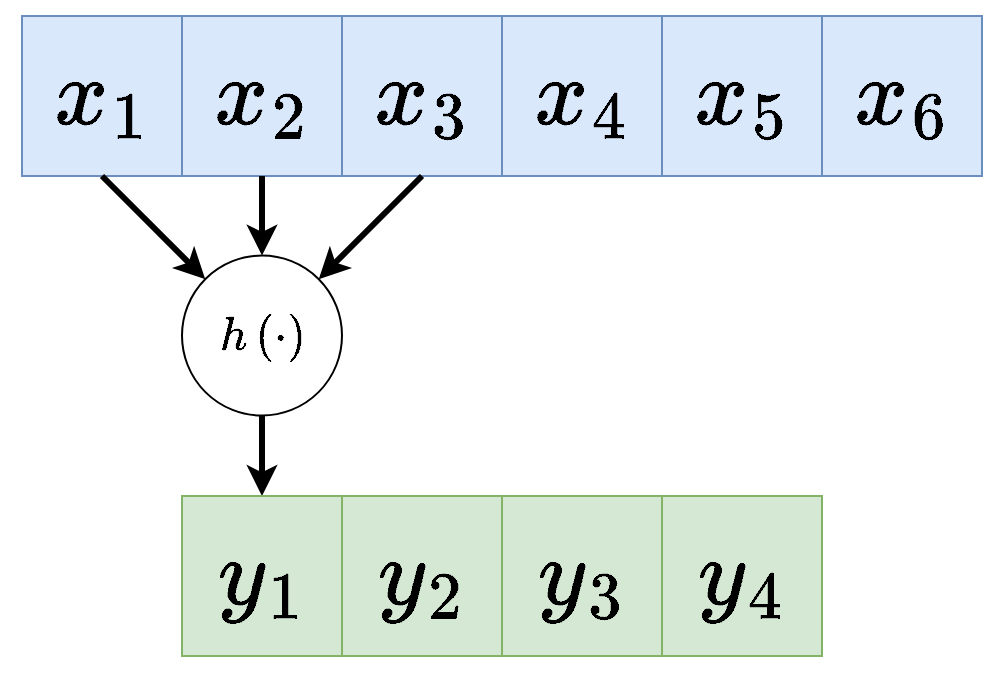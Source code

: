 <mxfile version="13.10.0" type="device" pages="4"><diagram id="3U-eo8E9w-tQWrrMY_nv" name="0"><mxGraphModel dx="1350" dy="-1522" grid="1" gridSize="10" guides="1" tooltips="1" connect="0" arrows="0" fold="1" page="1" pageScale="1" pageWidth="827" pageHeight="1169" math="1" shadow="0"><root><mxCell id="0"/><mxCell id="1" parent="0"/><mxCell id="6CcR-A8W-ou8bZJfXSWj-1" value="&lt;font style=&quot;font-size: 40px&quot;&gt;\(x_1\)&lt;/font&gt;" style="whiteSpace=wrap;html=1;aspect=fixed;fillColor=#dae8fc;strokeColor=#6c8ebf;" vertex="1" parent="1"><mxGeometry x="80" y="2400.003" width="80" height="80" as="geometry"/></mxCell><mxCell id="6CcR-A8W-ou8bZJfXSWj-2" value="&lt;font style=&quot;font-size: 40px&quot;&gt;\(x_2\)&lt;/font&gt;" style="whiteSpace=wrap;html=1;aspect=fixed;fillColor=#dae8fc;strokeColor=#6c8ebf;" vertex="1" parent="1"><mxGeometry x="160" y="2400.003" width="80" height="80" as="geometry"/></mxCell><mxCell id="6CcR-A8W-ou8bZJfXSWj-3" value="&lt;font style=&quot;font-size: 40px&quot;&gt;\(x_3\)&lt;/font&gt;" style="whiteSpace=wrap;html=1;aspect=fixed;fillColor=#dae8fc;strokeColor=#6c8ebf;" vertex="1" parent="1"><mxGeometry x="240" y="2400.003" width="80" height="80" as="geometry"/></mxCell><mxCell id="6CcR-A8W-ou8bZJfXSWj-4" value="&lt;font style=&quot;font-size: 40px&quot;&gt;\(x_4\)&lt;/font&gt;" style="whiteSpace=wrap;html=1;aspect=fixed;fillColor=#dae8fc;strokeColor=#6c8ebf;" vertex="1" parent="1"><mxGeometry x="320" y="2400.003" width="80" height="80" as="geometry"/></mxCell><mxCell id="6CcR-A8W-ou8bZJfXSWj-5" value="&lt;font style=&quot;font-size: 40px&quot;&gt;\(x_5\)&lt;/font&gt;" style="whiteSpace=wrap;html=1;aspect=fixed;fillColor=#dae8fc;strokeColor=#6c8ebf;" vertex="1" parent="1"><mxGeometry x="400" y="2400.003" width="80" height="80" as="geometry"/></mxCell><mxCell id="6CcR-A8W-ou8bZJfXSWj-6" value="&lt;font style=&quot;font-size: 40px&quot;&gt;\(x_6\)&lt;/font&gt;" style="whiteSpace=wrap;html=1;aspect=fixed;fillColor=#dae8fc;strokeColor=#6c8ebf;" vertex="1" parent="1"><mxGeometry x="480" y="2400.003" width="80" height="80" as="geometry"/></mxCell><mxCell id="6CcR-A8W-ou8bZJfXSWj-7" value="\(h\left(\cdot\right)\)&lt;br style=&quot;font-size: 20px&quot;&gt;" style="ellipse;whiteSpace=wrap;html=1;aspect=fixed;fontSize=20;" vertex="1" parent="1"><mxGeometry x="160" y="2519.773" width="80" height="80" as="geometry"/></mxCell><mxCell id="6CcR-A8W-ou8bZJfXSWj-8" value="" style="endArrow=classic;html=1;strokeWidth=3;fontSize=20;exitX=0.5;exitY=1;exitDx=0;exitDy=0;" edge="1" parent="1" target="6CcR-A8W-ou8bZJfXSWj-7"><mxGeometry width="50" height="50" relative="1" as="geometry"><mxPoint x="120" y="2480" as="sourcePoint"/><mxPoint x="107.812" y="2617.991" as="targetPoint"/></mxGeometry></mxCell><mxCell id="6CcR-A8W-ou8bZJfXSWj-9" value="" style="endArrow=classic;html=1;strokeWidth=3;fontSize=20;exitX=0.5;exitY=1;exitDx=0;exitDy=0;" edge="1" parent="1" target="6CcR-A8W-ou8bZJfXSWj-7"><mxGeometry width="50" height="50" relative="1" as="geometry"><mxPoint x="200" y="2480" as="sourcePoint"/><mxPoint x="117.812" y="2627.991" as="targetPoint"/></mxGeometry></mxCell><mxCell id="6CcR-A8W-ou8bZJfXSWj-10" value="" style="endArrow=classic;html=1;strokeWidth=3;fontSize=20;exitX=0.5;exitY=1;exitDx=0;exitDy=0;entryX=0.5;entryY=0;entryDx=0;entryDy=0;" edge="1" parent="1" source="6CcR-A8W-ou8bZJfXSWj-7"><mxGeometry width="50" height="50" relative="1" as="geometry"><mxPoint x="70" y="2469.773" as="sourcePoint"/><mxPoint x="200" y="2640" as="targetPoint"/></mxGeometry></mxCell><mxCell id="6CcR-A8W-ou8bZJfXSWj-11" value="&lt;font style=&quot;font-size: 40px&quot;&gt;\(y_1\)&lt;/font&gt;" style="whiteSpace=wrap;html=1;aspect=fixed;fillColor=#d5e8d4;strokeColor=#82b366;" vertex="1" parent="1"><mxGeometry x="160" y="2640.003" width="80" height="80" as="geometry"/></mxCell><mxCell id="6CcR-A8W-ou8bZJfXSWj-12" value="&lt;font style=&quot;font-size: 40px&quot;&gt;\(y_2\)&lt;/font&gt;" style="whiteSpace=wrap;html=1;aspect=fixed;fillColor=#d5e8d4;strokeColor=#82b366;" vertex="1" parent="1"><mxGeometry x="240" y="2640.003" width="80" height="80" as="geometry"/></mxCell><mxCell id="6CcR-A8W-ou8bZJfXSWj-13" value="&lt;font style=&quot;font-size: 40px&quot;&gt;\(y_3\)&lt;/font&gt;" style="whiteSpace=wrap;html=1;aspect=fixed;fillColor=#d5e8d4;strokeColor=#82b366;" vertex="1" parent="1"><mxGeometry x="320" y="2640.003" width="80" height="80" as="geometry"/></mxCell><mxCell id="6CcR-A8W-ou8bZJfXSWj-14" value="&lt;font style=&quot;font-size: 40px&quot;&gt;\(y_4\)&lt;br&gt;&lt;/font&gt;" style="whiteSpace=wrap;html=1;aspect=fixed;fillColor=#d5e8d4;strokeColor=#82b366;" vertex="1" parent="1"><mxGeometry x="400" y="2640.003" width="80" height="80" as="geometry"/></mxCell><mxCell id="6CcR-A8W-ou8bZJfXSWj-15" value="" style="endArrow=classic;html=1;strokeWidth=3;fontSize=20;exitX=0.5;exitY=1;exitDx=0;exitDy=0;" edge="1" parent="1" target="6CcR-A8W-ou8bZJfXSWj-7"><mxGeometry width="50" height="50" relative="1" as="geometry"><mxPoint x="280" y="2480" as="sourcePoint"/><mxPoint x="158.284" y="2582.989" as="targetPoint"/></mxGeometry></mxCell></root></mxGraphModel></diagram><diagram name="1" id="dr3YFiRWTvymNlZ-Ldfr"><mxGraphModel dx="1350" dy="-1522" grid="1" gridSize="10" guides="1" tooltips="1" connect="0" arrows="0" fold="1" page="1" pageScale="1" pageWidth="827" pageHeight="1169" math="1" shadow="0"><root><mxCell id="znrJi2QwzFKfkXMnjBhj-0"/><mxCell id="znrJi2QwzFKfkXMnjBhj-1" parent="znrJi2QwzFKfkXMnjBhj-0"/><mxCell id="znrJi2QwzFKfkXMnjBhj-2" value="&lt;font style=&quot;font-size: 40px&quot;&gt;\(x_1\)&lt;/font&gt;" style="whiteSpace=wrap;html=1;aspect=fixed;fillColor=#dae8fc;strokeColor=#6c8ebf;" vertex="1" parent="znrJi2QwzFKfkXMnjBhj-1"><mxGeometry x="80" y="2400.003" width="80" height="80" as="geometry"/></mxCell><mxCell id="znrJi2QwzFKfkXMnjBhj-3" value="&lt;font style=&quot;font-size: 40px&quot;&gt;\(x_2\)&lt;/font&gt;" style="whiteSpace=wrap;html=1;aspect=fixed;fillColor=#dae8fc;strokeColor=#6c8ebf;" vertex="1" parent="znrJi2QwzFKfkXMnjBhj-1"><mxGeometry x="160" y="2400.003" width="80" height="80" as="geometry"/></mxCell><mxCell id="znrJi2QwzFKfkXMnjBhj-4" value="&lt;font style=&quot;font-size: 40px&quot;&gt;\(x_3\)&lt;/font&gt;" style="whiteSpace=wrap;html=1;aspect=fixed;fillColor=#dae8fc;strokeColor=#6c8ebf;" vertex="1" parent="znrJi2QwzFKfkXMnjBhj-1"><mxGeometry x="240" y="2400.003" width="80" height="80" as="geometry"/></mxCell><mxCell id="znrJi2QwzFKfkXMnjBhj-5" value="&lt;font style=&quot;font-size: 40px&quot;&gt;\(x_4\)&lt;/font&gt;" style="whiteSpace=wrap;html=1;aspect=fixed;fillColor=#dae8fc;strokeColor=#6c8ebf;" vertex="1" parent="znrJi2QwzFKfkXMnjBhj-1"><mxGeometry x="320" y="2400.003" width="80" height="80" as="geometry"/></mxCell><mxCell id="znrJi2QwzFKfkXMnjBhj-6" value="&lt;font style=&quot;font-size: 40px&quot;&gt;\(x_5\)&lt;/font&gt;" style="whiteSpace=wrap;html=1;aspect=fixed;fillColor=#dae8fc;strokeColor=#6c8ebf;" vertex="1" parent="znrJi2QwzFKfkXMnjBhj-1"><mxGeometry x="400" y="2400.003" width="80" height="80" as="geometry"/></mxCell><mxCell id="znrJi2QwzFKfkXMnjBhj-7" value="&lt;font style=&quot;font-size: 40px&quot;&gt;\(x_6\)&lt;/font&gt;" style="whiteSpace=wrap;html=1;aspect=fixed;fillColor=#dae8fc;strokeColor=#6c8ebf;" vertex="1" parent="znrJi2QwzFKfkXMnjBhj-1"><mxGeometry x="480" y="2400.003" width="80" height="80" as="geometry"/></mxCell><mxCell id="znrJi2QwzFKfkXMnjBhj-8" value="\(h\left(\cdot\right)\)&lt;br style=&quot;font-size: 20px&quot;&gt;" style="ellipse;whiteSpace=wrap;html=1;aspect=fixed;fontSize=20;" vertex="1" parent="znrJi2QwzFKfkXMnjBhj-1"><mxGeometry x="240" y="2519.773" width="80" height="80" as="geometry"/></mxCell><mxCell id="znrJi2QwzFKfkXMnjBhj-9" value="" style="endArrow=classic;html=1;strokeWidth=3;fontSize=20;exitX=0.5;exitY=1;exitDx=0;exitDy=0;" edge="1" parent="znrJi2QwzFKfkXMnjBhj-1" target="znrJi2QwzFKfkXMnjBhj-8"><mxGeometry width="50" height="50" relative="1" as="geometry"><mxPoint x="200" y="2480" as="sourcePoint"/><mxPoint x="187.812" y="2617.991" as="targetPoint"/></mxGeometry></mxCell><mxCell id="znrJi2QwzFKfkXMnjBhj-10" value="" style="endArrow=classic;html=1;strokeWidth=3;fontSize=20;exitX=0.5;exitY=1;exitDx=0;exitDy=0;" edge="1" parent="znrJi2QwzFKfkXMnjBhj-1" target="znrJi2QwzFKfkXMnjBhj-8"><mxGeometry width="50" height="50" relative="1" as="geometry"><mxPoint x="280" y="2480" as="sourcePoint"/><mxPoint x="197.812" y="2627.991" as="targetPoint"/></mxGeometry></mxCell><mxCell id="znrJi2QwzFKfkXMnjBhj-11" value="" style="endArrow=classic;html=1;strokeWidth=3;fontSize=20;exitX=0.5;exitY=1;exitDx=0;exitDy=0;entryX=0.5;entryY=0;entryDx=0;entryDy=0;" edge="1" parent="znrJi2QwzFKfkXMnjBhj-1" source="znrJi2QwzFKfkXMnjBhj-8"><mxGeometry width="50" height="50" relative="1" as="geometry"><mxPoint x="150" y="2469.773" as="sourcePoint"/><mxPoint x="280" y="2640" as="targetPoint"/></mxGeometry></mxCell><mxCell id="znrJi2QwzFKfkXMnjBhj-12" value="&lt;font style=&quot;font-size: 40px&quot;&gt;\(y_1\)&lt;/font&gt;" style="whiteSpace=wrap;html=1;aspect=fixed;fillColor=#d5e8d4;strokeColor=#82b366;" vertex="1" parent="znrJi2QwzFKfkXMnjBhj-1"><mxGeometry x="160" y="2640.003" width="80" height="80" as="geometry"/></mxCell><mxCell id="znrJi2QwzFKfkXMnjBhj-13" value="&lt;font style=&quot;font-size: 40px&quot;&gt;\(y_2\)&lt;/font&gt;" style="whiteSpace=wrap;html=1;aspect=fixed;fillColor=#d5e8d4;strokeColor=#82b366;" vertex="1" parent="znrJi2QwzFKfkXMnjBhj-1"><mxGeometry x="240" y="2640.003" width="80" height="80" as="geometry"/></mxCell><mxCell id="znrJi2QwzFKfkXMnjBhj-14" value="&lt;font style=&quot;font-size: 40px&quot;&gt;\(y_3\)&lt;/font&gt;" style="whiteSpace=wrap;html=1;aspect=fixed;fillColor=#d5e8d4;strokeColor=#82b366;" vertex="1" parent="znrJi2QwzFKfkXMnjBhj-1"><mxGeometry x="320" y="2640.003" width="80" height="80" as="geometry"/></mxCell><mxCell id="znrJi2QwzFKfkXMnjBhj-15" value="&lt;font style=&quot;font-size: 40px&quot;&gt;\(y_4\)&lt;br&gt;&lt;/font&gt;" style="whiteSpace=wrap;html=1;aspect=fixed;fillColor=#d5e8d4;strokeColor=#82b366;" vertex="1" parent="znrJi2QwzFKfkXMnjBhj-1"><mxGeometry x="400" y="2640.003" width="80" height="80" as="geometry"/></mxCell><mxCell id="znrJi2QwzFKfkXMnjBhj-16" value="" style="endArrow=classic;html=1;strokeWidth=3;fontSize=20;exitX=0.5;exitY=1;exitDx=0;exitDy=0;" edge="1" parent="znrJi2QwzFKfkXMnjBhj-1" target="znrJi2QwzFKfkXMnjBhj-8"><mxGeometry width="50" height="50" relative="1" as="geometry"><mxPoint x="360" y="2480" as="sourcePoint"/><mxPoint x="238.284" y="2582.989" as="targetPoint"/></mxGeometry></mxCell></root></mxGraphModel></diagram><diagram name="2" id="uxG7RYjGGj4FnJp8_ICD"><mxGraphModel dx="1350" dy="-1522" grid="1" gridSize="10" guides="1" tooltips="1" connect="0" arrows="0" fold="1" page="1" pageScale="1" pageWidth="827" pageHeight="1169" math="1" shadow="0"><root><mxCell id="urFXPWN5vJyrPznaIAGK-0"/><mxCell id="urFXPWN5vJyrPznaIAGK-1" parent="urFXPWN5vJyrPznaIAGK-0"/><mxCell id="urFXPWN5vJyrPznaIAGK-2" value="&lt;font style=&quot;font-size: 40px&quot;&gt;\(x_1\)&lt;/font&gt;" style="whiteSpace=wrap;html=1;aspect=fixed;fillColor=#dae8fc;strokeColor=#6c8ebf;" vertex="1" parent="urFXPWN5vJyrPznaIAGK-1"><mxGeometry x="80" y="2400.003" width="80" height="80" as="geometry"/></mxCell><mxCell id="urFXPWN5vJyrPznaIAGK-3" value="&lt;font style=&quot;font-size: 40px&quot;&gt;\(x_2\)&lt;/font&gt;" style="whiteSpace=wrap;html=1;aspect=fixed;fillColor=#dae8fc;strokeColor=#6c8ebf;" vertex="1" parent="urFXPWN5vJyrPznaIAGK-1"><mxGeometry x="160" y="2400.003" width="80" height="80" as="geometry"/></mxCell><mxCell id="urFXPWN5vJyrPznaIAGK-4" value="&lt;font style=&quot;font-size: 40px&quot;&gt;\(x_3\)&lt;/font&gt;" style="whiteSpace=wrap;html=1;aspect=fixed;fillColor=#dae8fc;strokeColor=#6c8ebf;" vertex="1" parent="urFXPWN5vJyrPznaIAGK-1"><mxGeometry x="240" y="2400.003" width="80" height="80" as="geometry"/></mxCell><mxCell id="urFXPWN5vJyrPznaIAGK-5" value="&lt;font style=&quot;font-size: 40px&quot;&gt;\(x_4\)&lt;/font&gt;" style="whiteSpace=wrap;html=1;aspect=fixed;fillColor=#dae8fc;strokeColor=#6c8ebf;" vertex="1" parent="urFXPWN5vJyrPznaIAGK-1"><mxGeometry x="320" y="2400.003" width="80" height="80" as="geometry"/></mxCell><mxCell id="urFXPWN5vJyrPznaIAGK-6" value="&lt;font style=&quot;font-size: 40px&quot;&gt;\(x_5\)&lt;/font&gt;" style="whiteSpace=wrap;html=1;aspect=fixed;fillColor=#dae8fc;strokeColor=#6c8ebf;" vertex="1" parent="urFXPWN5vJyrPznaIAGK-1"><mxGeometry x="400" y="2400.003" width="80" height="80" as="geometry"/></mxCell><mxCell id="urFXPWN5vJyrPznaIAGK-7" value="&lt;font style=&quot;font-size: 40px&quot;&gt;\(x_6\)&lt;/font&gt;" style="whiteSpace=wrap;html=1;aspect=fixed;fillColor=#dae8fc;strokeColor=#6c8ebf;" vertex="1" parent="urFXPWN5vJyrPznaIAGK-1"><mxGeometry x="480" y="2400.003" width="80" height="80" as="geometry"/></mxCell><mxCell id="urFXPWN5vJyrPznaIAGK-8" value="\(h\left(\cdot\right)\)&lt;br style=&quot;font-size: 20px&quot;&gt;" style="ellipse;whiteSpace=wrap;html=1;aspect=fixed;fontSize=20;" vertex="1" parent="urFXPWN5vJyrPznaIAGK-1"><mxGeometry x="320" y="2519.773" width="80" height="80" as="geometry"/></mxCell><mxCell id="urFXPWN5vJyrPznaIAGK-9" value="" style="endArrow=classic;html=1;strokeWidth=3;fontSize=20;exitX=0.5;exitY=1;exitDx=0;exitDy=0;" edge="1" parent="urFXPWN5vJyrPznaIAGK-1" target="urFXPWN5vJyrPznaIAGK-8"><mxGeometry width="50" height="50" relative="1" as="geometry"><mxPoint x="280" y="2480" as="sourcePoint"/><mxPoint x="267.812" y="2617.991" as="targetPoint"/></mxGeometry></mxCell><mxCell id="urFXPWN5vJyrPznaIAGK-10" value="" style="endArrow=classic;html=1;strokeWidth=3;fontSize=20;exitX=0.5;exitY=1;exitDx=0;exitDy=0;" edge="1" parent="urFXPWN5vJyrPznaIAGK-1" target="urFXPWN5vJyrPznaIAGK-8"><mxGeometry width="50" height="50" relative="1" as="geometry"><mxPoint x="360" y="2480" as="sourcePoint"/><mxPoint x="277.812" y="2627.991" as="targetPoint"/></mxGeometry></mxCell><mxCell id="urFXPWN5vJyrPznaIAGK-11" value="" style="endArrow=classic;html=1;strokeWidth=3;fontSize=20;exitX=0.5;exitY=1;exitDx=0;exitDy=0;entryX=0.5;entryY=0;entryDx=0;entryDy=0;" edge="1" parent="urFXPWN5vJyrPznaIAGK-1" source="urFXPWN5vJyrPznaIAGK-8"><mxGeometry width="50" height="50" relative="1" as="geometry"><mxPoint x="230" y="2469.773" as="sourcePoint"/><mxPoint x="360" y="2640" as="targetPoint"/></mxGeometry></mxCell><mxCell id="urFXPWN5vJyrPznaIAGK-12" value="&lt;font style=&quot;font-size: 40px&quot;&gt;\(y_1\)&lt;/font&gt;" style="whiteSpace=wrap;html=1;aspect=fixed;fillColor=#d5e8d4;strokeColor=#82b366;" vertex="1" parent="urFXPWN5vJyrPznaIAGK-1"><mxGeometry x="160" y="2640.003" width="80" height="80" as="geometry"/></mxCell><mxCell id="urFXPWN5vJyrPznaIAGK-13" value="&lt;font style=&quot;font-size: 40px&quot;&gt;\(y_2\)&lt;/font&gt;" style="whiteSpace=wrap;html=1;aspect=fixed;fillColor=#d5e8d4;strokeColor=#82b366;" vertex="1" parent="urFXPWN5vJyrPznaIAGK-1"><mxGeometry x="240" y="2640.003" width="80" height="80" as="geometry"/></mxCell><mxCell id="urFXPWN5vJyrPznaIAGK-14" value="&lt;font style=&quot;font-size: 40px&quot;&gt;\(y_3\)&lt;/font&gt;" style="whiteSpace=wrap;html=1;aspect=fixed;fillColor=#d5e8d4;strokeColor=#82b366;" vertex="1" parent="urFXPWN5vJyrPznaIAGK-1"><mxGeometry x="320" y="2640.003" width="80" height="80" as="geometry"/></mxCell><mxCell id="urFXPWN5vJyrPznaIAGK-15" value="&lt;font style=&quot;font-size: 40px&quot;&gt;\(y_4\)&lt;br&gt;&lt;/font&gt;" style="whiteSpace=wrap;html=1;aspect=fixed;fillColor=#d5e8d4;strokeColor=#82b366;" vertex="1" parent="urFXPWN5vJyrPznaIAGK-1"><mxGeometry x="400" y="2640.003" width="80" height="80" as="geometry"/></mxCell><mxCell id="urFXPWN5vJyrPznaIAGK-16" value="" style="endArrow=classic;html=1;strokeWidth=3;fontSize=20;exitX=0.5;exitY=1;exitDx=0;exitDy=0;" edge="1" parent="urFXPWN5vJyrPznaIAGK-1" target="urFXPWN5vJyrPznaIAGK-8"><mxGeometry width="50" height="50" relative="1" as="geometry"><mxPoint x="440" y="2480" as="sourcePoint"/><mxPoint x="318.284" y="2582.989" as="targetPoint"/></mxGeometry></mxCell></root></mxGraphModel></diagram><diagram name="3" id="71T973Cd-obUzlwYTUmW"><mxGraphModel dx="1350" dy="-1495" grid="1" gridSize="10" guides="1" tooltips="1" connect="0" arrows="0" fold="1" page="1" pageScale="1" pageWidth="827" pageHeight="1169" math="1" shadow="0"><root><mxCell id="H4iuFpPvd0O3myoWNATr-0"/><mxCell id="H4iuFpPvd0O3myoWNATr-1" parent="H4iuFpPvd0O3myoWNATr-0"/><mxCell id="H4iuFpPvd0O3myoWNATr-2" value="&lt;font style=&quot;font-size: 40px&quot;&gt;\(x_1\)&lt;/font&gt;" style="whiteSpace=wrap;html=1;aspect=fixed;fillColor=#dae8fc;strokeColor=#6c8ebf;" vertex="1" parent="H4iuFpPvd0O3myoWNATr-1"><mxGeometry x="80" y="2400.003" width="80" height="80" as="geometry"/></mxCell><mxCell id="H4iuFpPvd0O3myoWNATr-3" value="&lt;font style=&quot;font-size: 40px&quot;&gt;\(x_2\)&lt;/font&gt;" style="whiteSpace=wrap;html=1;aspect=fixed;fillColor=#dae8fc;strokeColor=#6c8ebf;" vertex="1" parent="H4iuFpPvd0O3myoWNATr-1"><mxGeometry x="160" y="2400.003" width="80" height="80" as="geometry"/></mxCell><mxCell id="H4iuFpPvd0O3myoWNATr-4" value="&lt;font style=&quot;font-size: 40px&quot;&gt;\(x_3\)&lt;/font&gt;" style="whiteSpace=wrap;html=1;aspect=fixed;fillColor=#dae8fc;strokeColor=#6c8ebf;" vertex="1" parent="H4iuFpPvd0O3myoWNATr-1"><mxGeometry x="240" y="2400.003" width="80" height="80" as="geometry"/></mxCell><mxCell id="H4iuFpPvd0O3myoWNATr-5" value="&lt;font style=&quot;font-size: 40px&quot;&gt;\(x_4\)&lt;/font&gt;" style="whiteSpace=wrap;html=1;aspect=fixed;fillColor=#dae8fc;strokeColor=#6c8ebf;" vertex="1" parent="H4iuFpPvd0O3myoWNATr-1"><mxGeometry x="320" y="2400.003" width="80" height="80" as="geometry"/></mxCell><mxCell id="H4iuFpPvd0O3myoWNATr-6" value="&lt;font style=&quot;font-size: 40px&quot;&gt;\(x_5\)&lt;/font&gt;" style="whiteSpace=wrap;html=1;aspect=fixed;fillColor=#dae8fc;strokeColor=#6c8ebf;" vertex="1" parent="H4iuFpPvd0O3myoWNATr-1"><mxGeometry x="400" y="2400.003" width="80" height="80" as="geometry"/></mxCell><mxCell id="H4iuFpPvd0O3myoWNATr-7" value="&lt;font style=&quot;font-size: 40px&quot;&gt;\(x_6\)&lt;/font&gt;" style="whiteSpace=wrap;html=1;aspect=fixed;fillColor=#dae8fc;strokeColor=#6c8ebf;" vertex="1" parent="H4iuFpPvd0O3myoWNATr-1"><mxGeometry x="480" y="2400.003" width="80" height="80" as="geometry"/></mxCell><mxCell id="H4iuFpPvd0O3myoWNATr-8" value="\(h\left(\cdot\right)\)&lt;br style=&quot;font-size: 20px&quot;&gt;" style="ellipse;whiteSpace=wrap;html=1;aspect=fixed;fontSize=20;" vertex="1" parent="H4iuFpPvd0O3myoWNATr-1"><mxGeometry x="400" y="2519.773" width="80" height="80" as="geometry"/></mxCell><mxCell id="H4iuFpPvd0O3myoWNATr-9" value="" style="endArrow=classic;html=1;strokeWidth=3;fontSize=20;exitX=0.5;exitY=1;exitDx=0;exitDy=0;" edge="1" parent="H4iuFpPvd0O3myoWNATr-1" target="H4iuFpPvd0O3myoWNATr-8"><mxGeometry width="50" height="50" relative="1" as="geometry"><mxPoint x="360" y="2480" as="sourcePoint"/><mxPoint x="347.812" y="2617.991" as="targetPoint"/></mxGeometry></mxCell><mxCell id="H4iuFpPvd0O3myoWNATr-10" value="" style="endArrow=classic;html=1;strokeWidth=3;fontSize=20;exitX=0.5;exitY=1;exitDx=0;exitDy=0;" edge="1" parent="H4iuFpPvd0O3myoWNATr-1" target="H4iuFpPvd0O3myoWNATr-8"><mxGeometry width="50" height="50" relative="1" as="geometry"><mxPoint x="440" y="2480" as="sourcePoint"/><mxPoint x="357.812" y="2627.991" as="targetPoint"/></mxGeometry></mxCell><mxCell id="H4iuFpPvd0O3myoWNATr-11" value="" style="endArrow=classic;html=1;strokeWidth=3;fontSize=20;exitX=0.5;exitY=1;exitDx=0;exitDy=0;entryX=0.5;entryY=0;entryDx=0;entryDy=0;" edge="1" parent="H4iuFpPvd0O3myoWNATr-1" source="H4iuFpPvd0O3myoWNATr-8"><mxGeometry width="50" height="50" relative="1" as="geometry"><mxPoint x="310" y="2469.773" as="sourcePoint"/><mxPoint x="440" y="2640" as="targetPoint"/></mxGeometry></mxCell><mxCell id="H4iuFpPvd0O3myoWNATr-12" value="&lt;font style=&quot;font-size: 40px&quot;&gt;\(y_1\)&lt;/font&gt;" style="whiteSpace=wrap;html=1;aspect=fixed;fillColor=#d5e8d4;strokeColor=#82b366;" vertex="1" parent="H4iuFpPvd0O3myoWNATr-1"><mxGeometry x="160" y="2640.003" width="80" height="80" as="geometry"/></mxCell><mxCell id="H4iuFpPvd0O3myoWNATr-13" value="&lt;font style=&quot;font-size: 40px&quot;&gt;\(y_2\)&lt;/font&gt;" style="whiteSpace=wrap;html=1;aspect=fixed;fillColor=#d5e8d4;strokeColor=#82b366;" vertex="1" parent="H4iuFpPvd0O3myoWNATr-1"><mxGeometry x="240" y="2640.003" width="80" height="80" as="geometry"/></mxCell><mxCell id="H4iuFpPvd0O3myoWNATr-14" value="&lt;font style=&quot;font-size: 40px&quot;&gt;\(y_3\)&lt;/font&gt;" style="whiteSpace=wrap;html=1;aspect=fixed;fillColor=#d5e8d4;strokeColor=#82b366;" vertex="1" parent="H4iuFpPvd0O3myoWNATr-1"><mxGeometry x="320" y="2640.003" width="80" height="80" as="geometry"/></mxCell><mxCell id="H4iuFpPvd0O3myoWNATr-15" value="&lt;font style=&quot;font-size: 40px&quot;&gt;\(y_4\)&lt;br&gt;&lt;/font&gt;" style="whiteSpace=wrap;html=1;aspect=fixed;fillColor=#d5e8d4;strokeColor=#82b366;" vertex="1" parent="H4iuFpPvd0O3myoWNATr-1"><mxGeometry x="400" y="2640.003" width="80" height="80" as="geometry"/></mxCell><mxCell id="H4iuFpPvd0O3myoWNATr-16" value="" style="endArrow=classic;html=1;strokeWidth=3;fontSize=20;exitX=0.5;exitY=1;exitDx=0;exitDy=0;" edge="1" parent="H4iuFpPvd0O3myoWNATr-1" target="H4iuFpPvd0O3myoWNATr-8"><mxGeometry width="50" height="50" relative="1" as="geometry"><mxPoint x="520" y="2480" as="sourcePoint"/><mxPoint x="398.284" y="2582.989" as="targetPoint"/></mxGeometry></mxCell></root></mxGraphModel></diagram></mxfile>